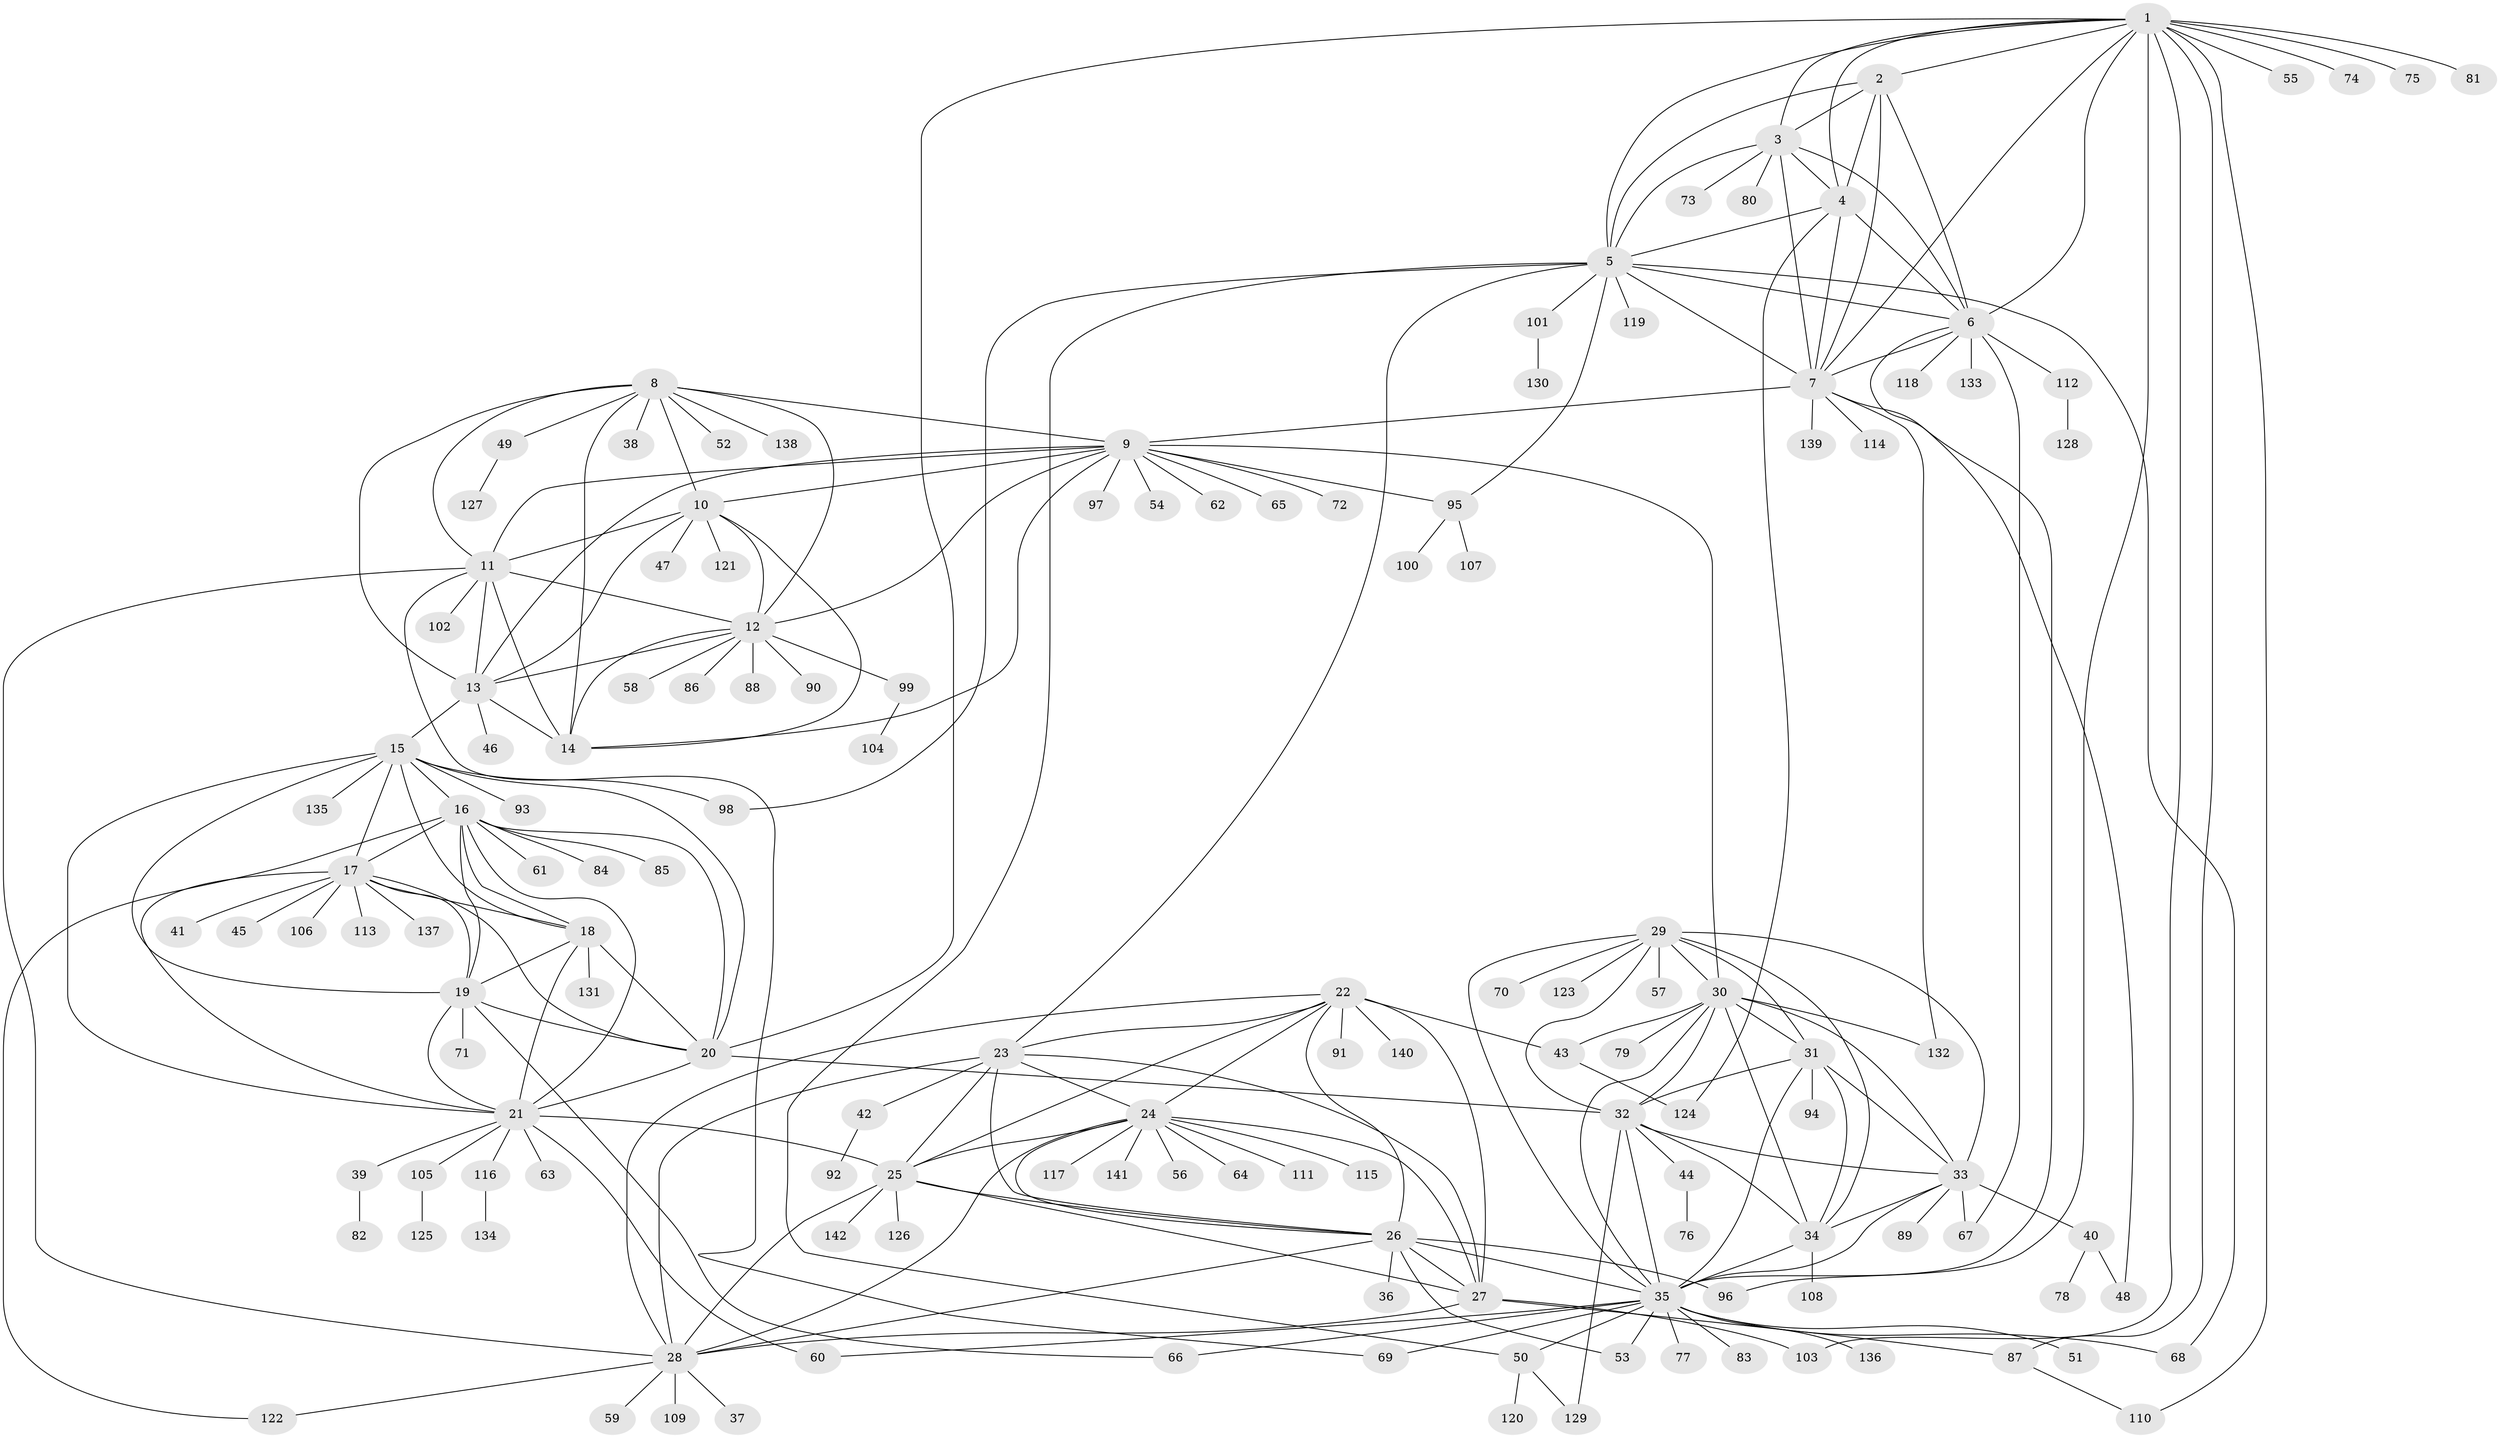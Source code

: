 // Generated by graph-tools (version 1.1) at 2025/50/03/09/25 03:50:32]
// undirected, 142 vertices, 241 edges
graph export_dot {
graph [start="1"]
  node [color=gray90,style=filled];
  1;
  2;
  3;
  4;
  5;
  6;
  7;
  8;
  9;
  10;
  11;
  12;
  13;
  14;
  15;
  16;
  17;
  18;
  19;
  20;
  21;
  22;
  23;
  24;
  25;
  26;
  27;
  28;
  29;
  30;
  31;
  32;
  33;
  34;
  35;
  36;
  37;
  38;
  39;
  40;
  41;
  42;
  43;
  44;
  45;
  46;
  47;
  48;
  49;
  50;
  51;
  52;
  53;
  54;
  55;
  56;
  57;
  58;
  59;
  60;
  61;
  62;
  63;
  64;
  65;
  66;
  67;
  68;
  69;
  70;
  71;
  72;
  73;
  74;
  75;
  76;
  77;
  78;
  79;
  80;
  81;
  82;
  83;
  84;
  85;
  86;
  87;
  88;
  89;
  90;
  91;
  92;
  93;
  94;
  95;
  96;
  97;
  98;
  99;
  100;
  101;
  102;
  103;
  104;
  105;
  106;
  107;
  108;
  109;
  110;
  111;
  112;
  113;
  114;
  115;
  116;
  117;
  118;
  119;
  120;
  121;
  122;
  123;
  124;
  125;
  126;
  127;
  128;
  129;
  130;
  131;
  132;
  133;
  134;
  135;
  136;
  137;
  138;
  139;
  140;
  141;
  142;
  1 -- 2;
  1 -- 3;
  1 -- 4;
  1 -- 5;
  1 -- 6;
  1 -- 7;
  1 -- 20;
  1 -- 55;
  1 -- 74;
  1 -- 75;
  1 -- 81;
  1 -- 87;
  1 -- 96;
  1 -- 103;
  1 -- 110;
  2 -- 3;
  2 -- 4;
  2 -- 5;
  2 -- 6;
  2 -- 7;
  3 -- 4;
  3 -- 5;
  3 -- 6;
  3 -- 7;
  3 -- 73;
  3 -- 80;
  4 -- 5;
  4 -- 6;
  4 -- 7;
  4 -- 124;
  5 -- 6;
  5 -- 7;
  5 -- 23;
  5 -- 50;
  5 -- 68;
  5 -- 95;
  5 -- 98;
  5 -- 101;
  5 -- 119;
  6 -- 7;
  6 -- 35;
  6 -- 67;
  6 -- 112;
  6 -- 118;
  6 -- 133;
  7 -- 9;
  7 -- 48;
  7 -- 114;
  7 -- 132;
  7 -- 139;
  8 -- 9;
  8 -- 10;
  8 -- 11;
  8 -- 12;
  8 -- 13;
  8 -- 14;
  8 -- 38;
  8 -- 49;
  8 -- 52;
  8 -- 138;
  9 -- 10;
  9 -- 11;
  9 -- 12;
  9 -- 13;
  9 -- 14;
  9 -- 30;
  9 -- 54;
  9 -- 62;
  9 -- 65;
  9 -- 72;
  9 -- 95;
  9 -- 97;
  10 -- 11;
  10 -- 12;
  10 -- 13;
  10 -- 14;
  10 -- 47;
  10 -- 121;
  11 -- 12;
  11 -- 13;
  11 -- 14;
  11 -- 28;
  11 -- 69;
  11 -- 102;
  12 -- 13;
  12 -- 14;
  12 -- 58;
  12 -- 86;
  12 -- 88;
  12 -- 90;
  12 -- 99;
  13 -- 14;
  13 -- 15;
  13 -- 46;
  15 -- 16;
  15 -- 17;
  15 -- 18;
  15 -- 19;
  15 -- 20;
  15 -- 21;
  15 -- 93;
  15 -- 98;
  15 -- 135;
  16 -- 17;
  16 -- 18;
  16 -- 19;
  16 -- 20;
  16 -- 21;
  16 -- 61;
  16 -- 84;
  16 -- 85;
  16 -- 122;
  17 -- 18;
  17 -- 19;
  17 -- 20;
  17 -- 21;
  17 -- 41;
  17 -- 45;
  17 -- 106;
  17 -- 113;
  17 -- 137;
  18 -- 19;
  18 -- 20;
  18 -- 21;
  18 -- 131;
  19 -- 20;
  19 -- 21;
  19 -- 66;
  19 -- 71;
  20 -- 21;
  20 -- 32;
  21 -- 25;
  21 -- 39;
  21 -- 60;
  21 -- 63;
  21 -- 105;
  21 -- 116;
  22 -- 23;
  22 -- 24;
  22 -- 25;
  22 -- 26;
  22 -- 27;
  22 -- 28;
  22 -- 43;
  22 -- 91;
  22 -- 140;
  23 -- 24;
  23 -- 25;
  23 -- 26;
  23 -- 27;
  23 -- 28;
  23 -- 42;
  24 -- 25;
  24 -- 26;
  24 -- 27;
  24 -- 28;
  24 -- 56;
  24 -- 64;
  24 -- 111;
  24 -- 115;
  24 -- 117;
  24 -- 141;
  25 -- 26;
  25 -- 27;
  25 -- 28;
  25 -- 126;
  25 -- 142;
  26 -- 27;
  26 -- 28;
  26 -- 35;
  26 -- 36;
  26 -- 53;
  26 -- 96;
  27 -- 28;
  27 -- 87;
  27 -- 103;
  28 -- 37;
  28 -- 59;
  28 -- 109;
  28 -- 122;
  29 -- 30;
  29 -- 31;
  29 -- 32;
  29 -- 33;
  29 -- 34;
  29 -- 35;
  29 -- 57;
  29 -- 70;
  29 -- 123;
  30 -- 31;
  30 -- 32;
  30 -- 33;
  30 -- 34;
  30 -- 35;
  30 -- 43;
  30 -- 79;
  30 -- 132;
  31 -- 32;
  31 -- 33;
  31 -- 34;
  31 -- 35;
  31 -- 94;
  32 -- 33;
  32 -- 34;
  32 -- 35;
  32 -- 44;
  32 -- 129;
  33 -- 34;
  33 -- 35;
  33 -- 40;
  33 -- 67;
  33 -- 89;
  34 -- 35;
  34 -- 108;
  35 -- 50;
  35 -- 51;
  35 -- 53;
  35 -- 60;
  35 -- 66;
  35 -- 68;
  35 -- 69;
  35 -- 77;
  35 -- 83;
  35 -- 136;
  39 -- 82;
  40 -- 48;
  40 -- 78;
  42 -- 92;
  43 -- 124;
  44 -- 76;
  49 -- 127;
  50 -- 120;
  50 -- 129;
  87 -- 110;
  95 -- 100;
  95 -- 107;
  99 -- 104;
  101 -- 130;
  105 -- 125;
  112 -- 128;
  116 -- 134;
}
